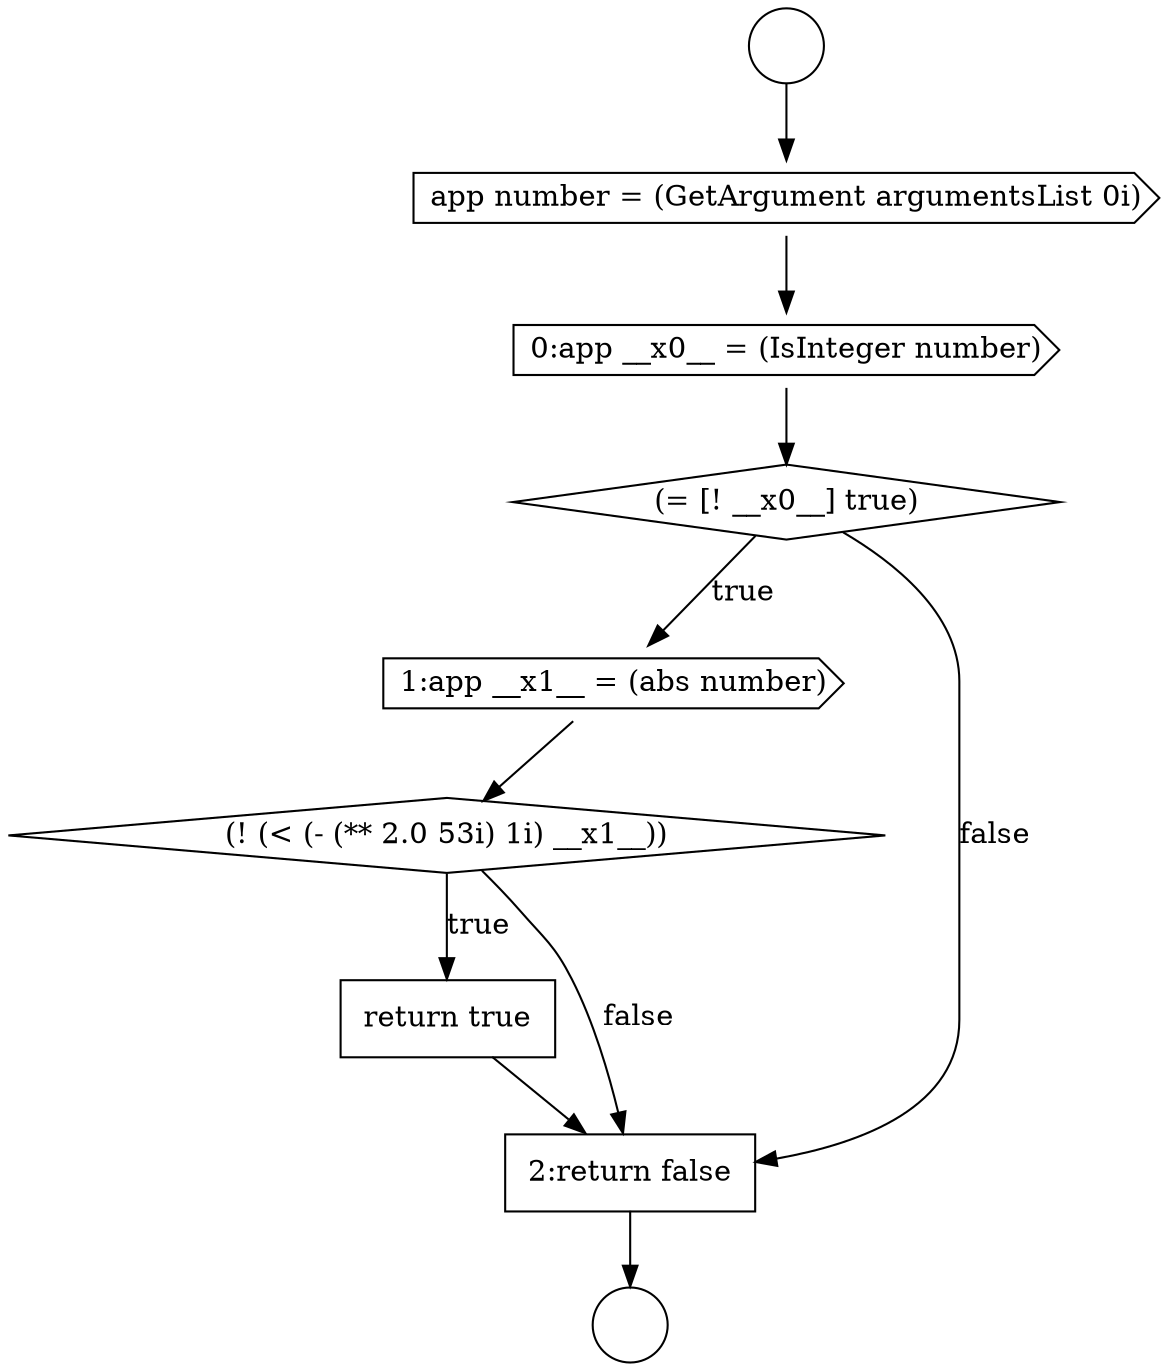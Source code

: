 digraph {
  node12597 [shape=none, margin=0, label=<<font color="black">
    <table border="0" cellborder="1" cellspacing="0" cellpadding="10">
      <tr><td align="left">return true</td></tr>
    </table>
  </font>> color="black" fillcolor="white" style=filled]
  node12590 [shape=circle label=" " color="black" fillcolor="white" style=filled]
  node12593 [shape=cds, label=<<font color="black">0:app __x0__ = (IsInteger number)</font>> color="black" fillcolor="white" style=filled]
  node12591 [shape=circle label=" " color="black" fillcolor="white" style=filled]
  node12596 [shape=diamond, label=<<font color="black">(! (&lt; (- (** 2.0 53i) 1i) __x1__))</font>> color="black" fillcolor="white" style=filled]
  node12592 [shape=cds, label=<<font color="black">app number = (GetArgument argumentsList 0i)</font>> color="black" fillcolor="white" style=filled]
  node12595 [shape=cds, label=<<font color="black">1:app __x1__ = (abs number)</font>> color="black" fillcolor="white" style=filled]
  node12598 [shape=none, margin=0, label=<<font color="black">
    <table border="0" cellborder="1" cellspacing="0" cellpadding="10">
      <tr><td align="left">2:return false</td></tr>
    </table>
  </font>> color="black" fillcolor="white" style=filled]
  node12594 [shape=diamond, label=<<font color="black">(= [! __x0__] true)</font>> color="black" fillcolor="white" style=filled]
  node12590 -> node12592 [ color="black"]
  node12596 -> node12597 [label=<<font color="black">true</font>> color="black"]
  node12596 -> node12598 [label=<<font color="black">false</font>> color="black"]
  node12598 -> node12591 [ color="black"]
  node12593 -> node12594 [ color="black"]
  node12595 -> node12596 [ color="black"]
  node12594 -> node12595 [label=<<font color="black">true</font>> color="black"]
  node12594 -> node12598 [label=<<font color="black">false</font>> color="black"]
  node12592 -> node12593 [ color="black"]
  node12597 -> node12598 [ color="black"]
}
